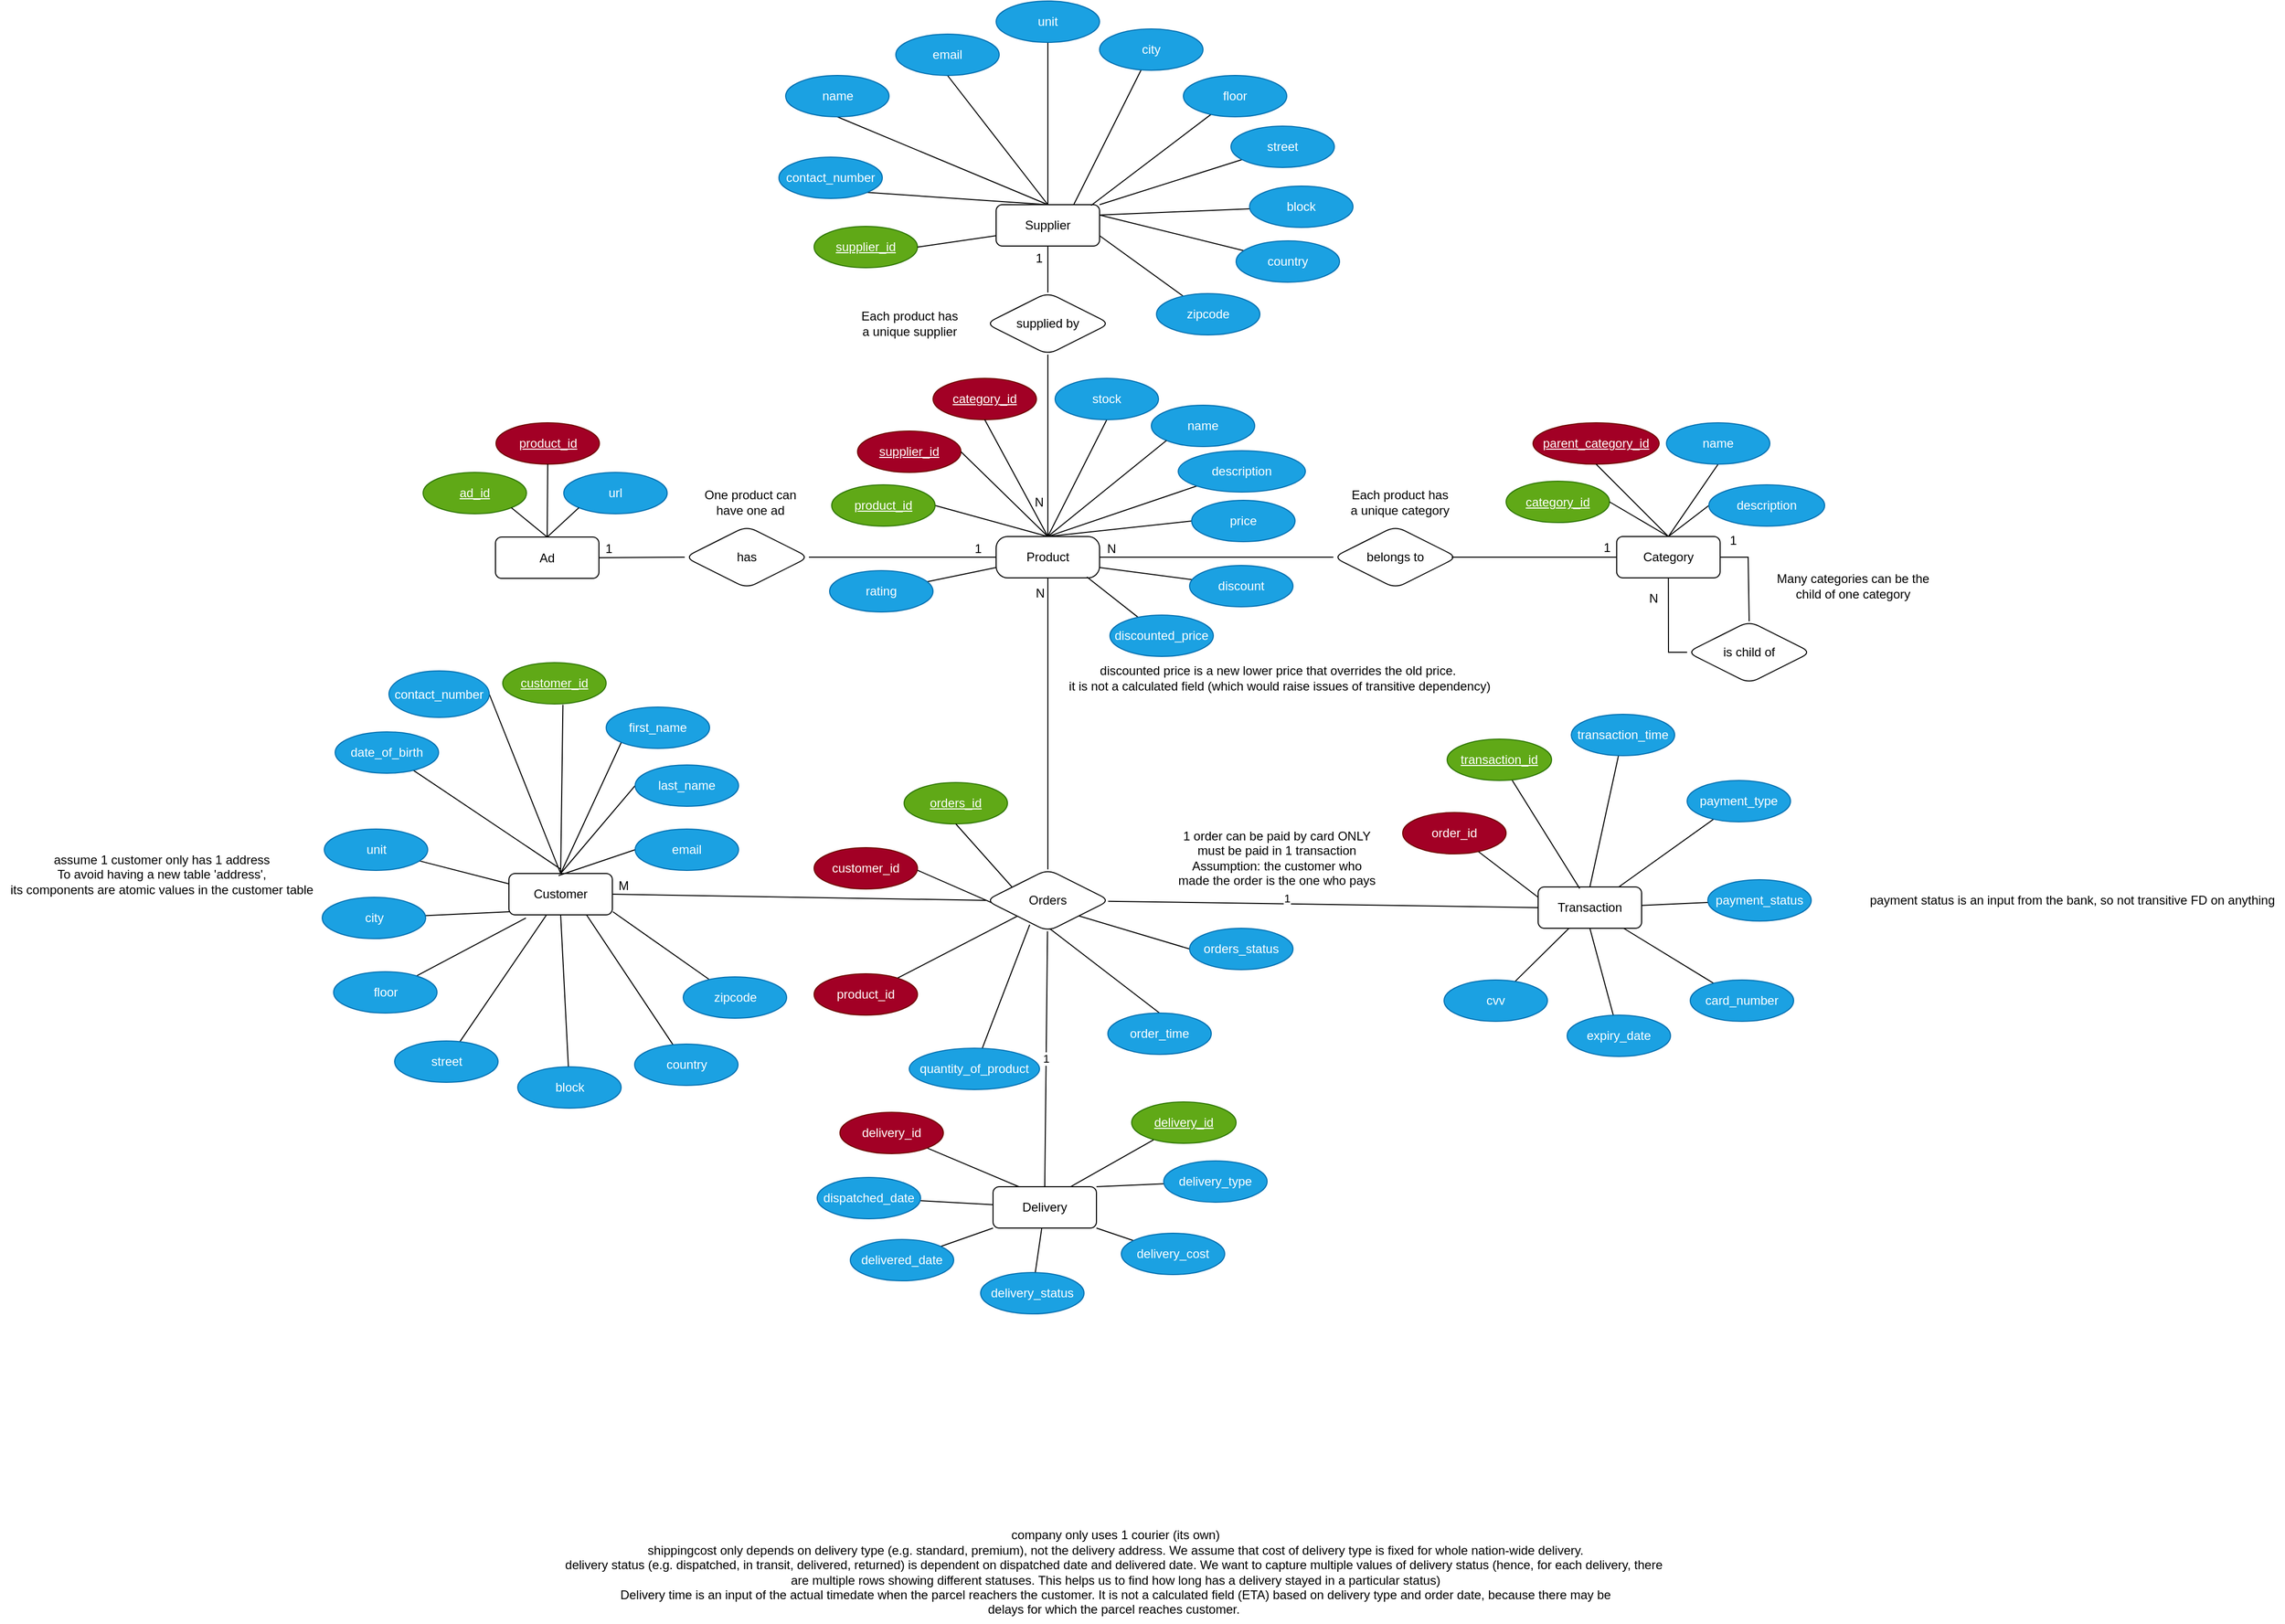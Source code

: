 <mxfile>
    <diagram id="CGE-V-YyImQBMw3J6Rf1" name="Page-1">
        <mxGraphModel dx="1823" dy="1045" grid="0" gridSize="13" guides="1" tooltips="1" connect="1" arrows="1" fold="1" page="0" pageScale="1" pageWidth="827" pageHeight="1169" math="0" shadow="0">
            <root>
                <mxCell id="0"/>
                <mxCell id="1" parent="0"/>
                <mxCell id="2" value="Customer" style="whiteSpace=wrap;html=1;align=center;rounded=1;" parent="1" vertex="1">
                    <mxGeometry x="-218" y="716" width="100" height="40" as="geometry"/>
                </mxCell>
                <mxCell id="238" style="edgeStyle=none;html=1;entryX=0.5;entryY=1;entryDx=0;entryDy=0;strokeColor=default;fontSize=10;endArrow=none;endFill=0;exitX=0.5;exitY=0;exitDx=0;exitDy=0;" parent="1" source="3" target="237" edge="1">
                    <mxGeometry relative="1" as="geometry">
                        <mxPoint x="312" y="360" as="sourcePoint"/>
                    </mxGeometry>
                </mxCell>
                <mxCell id="3" value="Product" style="whiteSpace=wrap;html=1;align=center;rounded=1;arcSize=28;" parent="1" vertex="1">
                    <mxGeometry x="253" y="390" width="100" height="40" as="geometry"/>
                </mxCell>
                <mxCell id="179" style="edgeStyle=none;html=1;exitX=0.5;exitY=1;exitDx=0;exitDy=0;entryX=0.5;entryY=0;entryDx=0;entryDy=0;strokeColor=default;endArrow=none;endFill=0;" parent="1" target="177" edge="1">
                    <mxGeometry relative="1" as="geometry">
                        <mxPoint x="303" y="768" as="sourcePoint"/>
                    </mxGeometry>
                </mxCell>
                <mxCell id="6" value="Transaction" style="whiteSpace=wrap;html=1;align=center;rounded=1;" parent="1" vertex="1">
                    <mxGeometry x="777" y="729" width="100" height="40" as="geometry"/>
                </mxCell>
                <mxCell id="214" style="edgeStyle=none;html=1;exitX=0.5;exitY=0;exitDx=0;exitDy=0;entryX=0.5;entryY=1;entryDx=0;entryDy=0;strokeColor=default;endArrow=none;endFill=0;" parent="1" source="7" target="211" edge="1">
                    <mxGeometry relative="1" as="geometry"/>
                </mxCell>
                <mxCell id="7" value="Supplier" style="whiteSpace=wrap;html=1;align=center;rounded=1;" parent="1" vertex="1">
                    <mxGeometry x="253" y="69" width="100" height="40" as="geometry"/>
                </mxCell>
                <mxCell id="8" value="Category" style="whiteSpace=wrap;html=1;align=center;rounded=1;" parent="1" vertex="1">
                    <mxGeometry x="852.9" y="390" width="100" height="40" as="geometry"/>
                </mxCell>
                <mxCell id="9" value="Ad" style="whiteSpace=wrap;html=1;align=center;rounded=1;" parent="1" vertex="1">
                    <mxGeometry x="-231" y="390.5" width="100" height="40" as="geometry"/>
                </mxCell>
                <mxCell id="10" value="belongs to" style="shape=rhombus;perimeter=rhombusPerimeter;whiteSpace=wrap;html=1;align=center;rounded=1;" parent="1" vertex="1">
                    <mxGeometry x="579" y="380" width="120" height="60" as="geometry"/>
                </mxCell>
                <mxCell id="21" value="" style="endArrow=none;html=1;rounded=1;entryX=0;entryY=0.5;entryDx=0;entryDy=0;exitX=0.953;exitY=0.499;exitDx=0;exitDy=0;exitPerimeter=0;" parent="1" source="10" target="8" edge="1">
                    <mxGeometry relative="1" as="geometry">
                        <mxPoint x="793" y="344" as="sourcePoint"/>
                        <mxPoint x="950" y="440" as="targetPoint"/>
                    </mxGeometry>
                </mxCell>
                <mxCell id="22" value="1" style="resizable=0;html=1;align=right;verticalAlign=bottom;rounded=1;" parent="21" connectable="0" vertex="1">
                    <mxGeometry x="1" relative="1" as="geometry">
                        <mxPoint x="-5" as="offset"/>
                    </mxGeometry>
                </mxCell>
                <mxCell id="23" value="" style="endArrow=none;html=1;rounded=1;exitX=0;exitY=0.5;exitDx=0;exitDy=0;entryX=1;entryY=0.5;entryDx=0;entryDy=0;" parent="1" source="10" target="3" edge="1">
                    <mxGeometry relative="1" as="geometry">
                        <mxPoint x="403" y="422" as="sourcePoint"/>
                        <mxPoint x="364" y="422" as="targetPoint"/>
                    </mxGeometry>
                </mxCell>
                <mxCell id="24" value="N" style="resizable=0;html=1;align=right;verticalAlign=bottom;rounded=1;" parent="23" connectable="0" vertex="1">
                    <mxGeometry x="1" relative="1" as="geometry">
                        <mxPoint x="16" as="offset"/>
                    </mxGeometry>
                </mxCell>
                <mxCell id="25" value="category_id" style="ellipse;whiteSpace=wrap;html=1;align=center;fontStyle=4;rounded=1;fillColor=#60a917;fontColor=#ffffff;strokeColor=#2D7600;" parent="1" vertex="1">
                    <mxGeometry x="746" y="336.5" width="100" height="40" as="geometry"/>
                </mxCell>
                <mxCell id="28" value="" style="endArrow=none;html=1;rounded=0;entryX=0.5;entryY=0;entryDx=0;entryDy=0;exitX=1;exitY=0.5;exitDx=0;exitDy=0;" parent="1" source="25" target="8" edge="1">
                    <mxGeometry relative="1" as="geometry">
                        <mxPoint x="590.9" y="474" as="sourcePoint"/>
                        <mxPoint x="750.9" y="474" as="targetPoint"/>
                    </mxGeometry>
                </mxCell>
                <mxCell id="32" value="&lt;u&gt;category_id&lt;/u&gt;" style="ellipse;whiteSpace=wrap;html=1;align=center;rounded=1;fillColor=#a20025;fontColor=#ffffff;strokeColor=#6F0000;" parent="1" vertex="1">
                    <mxGeometry x="192" y="237" width="100" height="40" as="geometry"/>
                </mxCell>
                <mxCell id="35" value="name" style="ellipse;whiteSpace=wrap;html=1;align=center;fontStyle=0;rounded=1;fillColor=#1ba1e2;fontColor=#ffffff;strokeColor=#006EAF;" parent="1" vertex="1">
                    <mxGeometry x="403" y="263" width="100" height="40" as="geometry"/>
                </mxCell>
                <mxCell id="36" value="" style="endArrow=none;html=1;rounded=0;exitX=0;exitY=1;exitDx=0;exitDy=0;entryX=0.5;entryY=0;entryDx=0;entryDy=0;" parent="1" source="35" target="3" edge="1">
                    <mxGeometry relative="1" as="geometry">
                        <mxPoint x="346" y="422" as="sourcePoint"/>
                        <mxPoint x="219" y="410" as="targetPoint"/>
                    </mxGeometry>
                </mxCell>
                <mxCell id="41" value="" style="endArrow=none;html=1;rounded=0;exitX=0.5;exitY=1;exitDx=0;exitDy=0;entryX=0.5;entryY=0;entryDx=0;entryDy=0;" parent="1" source="32" target="3" edge="1">
                    <mxGeometry relative="1" as="geometry">
                        <mxPoint x="327" y="422" as="sourcePoint"/>
                        <mxPoint x="219" y="410" as="targetPoint"/>
                    </mxGeometry>
                </mxCell>
                <mxCell id="393" style="edgeStyle=none;html=1;endArrow=none;endFill=0;" parent="1" source="52" target="317" edge="1">
                    <mxGeometry relative="1" as="geometry"/>
                </mxCell>
                <mxCell id="52" value="product_id" style="ellipse;whiteSpace=wrap;html=1;align=center;fontStyle=0;rounded=1;fillColor=#a20025;fontColor=#ffffff;strokeColor=#6F0000;" parent="1" vertex="1">
                    <mxGeometry x="77" y="813" width="100" height="40" as="geometry"/>
                </mxCell>
                <mxCell id="60" value="&lt;div&gt;orders_id&lt;/div&gt;" style="ellipse;whiteSpace=wrap;html=1;align=center;fontStyle=4;rounded=1;fillColor=#60a917;fontColor=#ffffff;strokeColor=#2D7600;" parent="1" vertex="1">
                    <mxGeometry x="164" y="628" width="100" height="40" as="geometry"/>
                </mxCell>
                <mxCell id="61" value="" style="endArrow=none;html=1;rounded=0;exitX=0.5;exitY=1;exitDx=0;exitDy=0;entryX=0.5;entryY=1;entryDx=0;entryDy=0;" parent="1" target="60" edge="1">
                    <mxGeometry relative="1" as="geometry">
                        <mxPoint x="303" y="768" as="sourcePoint"/>
                        <mxPoint x="459" y="850" as="targetPoint"/>
                    </mxGeometry>
                </mxCell>
                <mxCell id="62" value="" style="endArrow=none;html=1;rounded=0;entryX=0.5;entryY=0;entryDx=0;entryDy=0;exitX=0.5;exitY=1;exitDx=0;exitDy=0;" parent="1" target="64" edge="1">
                    <mxGeometry relative="1" as="geometry">
                        <mxPoint x="303" y="768" as="sourcePoint"/>
                        <mxPoint x="1168" y="798.67" as="targetPoint"/>
                    </mxGeometry>
                </mxCell>
                <mxCell id="64" value="&lt;div&gt;customer_id&lt;/div&gt;" style="ellipse;whiteSpace=wrap;html=1;align=center;fontStyle=0;rounded=1;fillColor=#a20025;fontColor=#ffffff;strokeColor=#6F0000;" parent="1" vertex="1">
                    <mxGeometry x="77" y="691" width="100" height="40" as="geometry"/>
                </mxCell>
                <mxCell id="66" value="supplied by" style="shape=rhombus;perimeter=rhombusPerimeter;whiteSpace=wrap;html=1;align=center;rounded=1;" parent="1" vertex="1">
                    <mxGeometry x="243" y="154" width="120" height="60" as="geometry"/>
                </mxCell>
                <mxCell id="67" value="" style="endArrow=none;html=1;rounded=1;entryX=0.5;entryY=1;entryDx=0;entryDy=0;exitX=0.5;exitY=0;exitDx=0;exitDy=0;" parent="1" source="66" target="7" edge="1">
                    <mxGeometry relative="1" as="geometry">
                        <mxPoint x="515" y="164" as="sourcePoint"/>
                        <mxPoint x="564.64" y="230" as="targetPoint"/>
                    </mxGeometry>
                </mxCell>
                <mxCell id="68" value="1" style="resizable=0;html=1;align=right;verticalAlign=bottom;rounded=1;" parent="67" connectable="0" vertex="1">
                    <mxGeometry x="1" relative="1" as="geometry">
                        <mxPoint x="-5" y="20" as="offset"/>
                    </mxGeometry>
                </mxCell>
                <mxCell id="69" value="" style="endArrow=none;html=1;rounded=1;exitX=0.5;exitY=1;exitDx=0;exitDy=0;entryX=0.5;entryY=0;entryDx=0;entryDy=0;" parent="1" source="66" target="3" edge="1">
                    <mxGeometry relative="1" as="geometry">
                        <mxPoint x="385" y="313" as="sourcePoint"/>
                        <mxPoint x="335" y="301" as="targetPoint"/>
                    </mxGeometry>
                </mxCell>
                <mxCell id="70" value="N" style="resizable=0;html=1;align=right;verticalAlign=bottom;rounded=1;" parent="69" connectable="0" vertex="1">
                    <mxGeometry x="1" relative="1" as="geometry">
                        <mxPoint x="-4" y="-25" as="offset"/>
                    </mxGeometry>
                </mxCell>
                <mxCell id="71" value="supplier_id" style="ellipse;whiteSpace=wrap;html=1;align=center;fontStyle=4;rounded=1;fillColor=#60a917;fontColor=#ffffff;strokeColor=#2D7600;" parent="1" vertex="1">
                    <mxGeometry x="77" y="90" width="100" height="40" as="geometry"/>
                </mxCell>
                <mxCell id="72" value="" style="endArrow=none;html=1;rounded=0;entryX=1;entryY=0.5;entryDx=0;entryDy=0;exitX=0;exitY=0.75;exitDx=0;exitDy=0;" parent="1" source="7" target="71" edge="1">
                    <mxGeometry relative="1" as="geometry">
                        <mxPoint x="373" y="88" as="sourcePoint"/>
                        <mxPoint x="331" y="98" as="targetPoint"/>
                    </mxGeometry>
                </mxCell>
                <mxCell id="73" value="Each product has&lt;br&gt; a unique supplier" style="text;html=1;align=center;verticalAlign=middle;resizable=0;points=[];autosize=1;strokeColor=none;fillColor=none;" parent="1" vertex="1">
                    <mxGeometry x="112" y="163.5" width="114" height="41" as="geometry"/>
                </mxCell>
                <mxCell id="75" value="" style="endArrow=none;html=1;rounded=0;exitX=0.5;exitY=0;exitDx=0;exitDy=0;entryX=0.582;entryY=1.02;entryDx=0;entryDy=0;entryPerimeter=0;" parent="1" source="2" target="76" edge="1">
                    <mxGeometry relative="1" as="geometry">
                        <mxPoint x="-297" y="782.67" as="sourcePoint"/>
                        <mxPoint x="-297" y="820.34" as="targetPoint"/>
                    </mxGeometry>
                </mxCell>
                <mxCell id="76" value="&lt;div&gt;customer_id&lt;/div&gt;" style="ellipse;whiteSpace=wrap;html=1;align=center;fontStyle=4;rounded=1;fillColor=#60a917;fontColor=#ffffff;strokeColor=#2D7600;" parent="1" vertex="1">
                    <mxGeometry x="-224" y="512" width="100" height="40" as="geometry"/>
                </mxCell>
                <mxCell id="77" value="Each product has&lt;br&gt; a unique category" style="text;html=1;align=center;verticalAlign=middle;resizable=0;points=[];autosize=1;strokeColor=none;fillColor=none;" parent="1" vertex="1">
                    <mxGeometry x="585" y="336" width="115" height="41" as="geometry"/>
                </mxCell>
                <mxCell id="78" value="" style="endArrow=none;html=1;rounded=0;entryX=1;entryY=0.5;entryDx=0;entryDy=0;exitX=0;exitY=0.5;exitDx=0;exitDy=0;" parent="1" source="317" target="2" edge="1">
                    <mxGeometry relative="1" as="geometry">
                        <mxPoint x="30" y="748" as="sourcePoint"/>
                        <mxPoint x="155" y="548.67" as="targetPoint"/>
                    </mxGeometry>
                </mxCell>
                <mxCell id="79" value="M" style="resizable=0;html=1;align=right;verticalAlign=bottom;" parent="78" connectable="0" vertex="1">
                    <mxGeometry x="1" relative="1" as="geometry">
                        <mxPoint x="16" as="offset"/>
                    </mxGeometry>
                </mxCell>
                <mxCell id="82" value="" style="endArrow=none;html=1;rounded=0;entryX=0.5;entryY=1;entryDx=0;entryDy=0;exitX=0.5;exitY=0;exitDx=0;exitDy=0;" parent="1" source="317" target="3" edge="1">
                    <mxGeometry relative="1" as="geometry">
                        <mxPoint x="303" y="510" as="sourcePoint"/>
                        <mxPoint x="340" y="582" as="targetPoint"/>
                    </mxGeometry>
                </mxCell>
                <mxCell id="83" value="N" style="resizable=0;html=1;align=right;verticalAlign=bottom;" parent="82" connectable="0" vertex="1">
                    <mxGeometry x="1" relative="1" as="geometry">
                        <mxPoint x="-3" y="23" as="offset"/>
                    </mxGeometry>
                </mxCell>
                <mxCell id="87" value="supplier_id" style="ellipse;whiteSpace=wrap;html=1;align=center;fontStyle=4;rounded=1;fillColor=#a20025;fontColor=#ffffff;strokeColor=#6F0000;" parent="1" vertex="1">
                    <mxGeometry x="119" y="288" width="100" height="40" as="geometry"/>
                </mxCell>
                <mxCell id="88" value="" style="endArrow=none;html=1;rounded=0;exitX=1;exitY=0.5;exitDx=0;exitDy=0;entryX=0.5;entryY=0;entryDx=0;entryDy=0;" parent="1" source="87" target="3" edge="1">
                    <mxGeometry relative="1" as="geometry">
                        <mxPoint x="346" y="546" as="sourcePoint"/>
                        <mxPoint x="253" y="534" as="targetPoint"/>
                    </mxGeometry>
                </mxCell>
                <mxCell id="402" style="edgeStyle=none;html=1;entryX=0.401;entryY=0.037;entryDx=0;entryDy=0;entryPerimeter=0;endArrow=none;endFill=0;" parent="1" source="94" target="6" edge="1">
                    <mxGeometry relative="1" as="geometry"/>
                </mxCell>
                <mxCell id="94" value="transaction_id" style="ellipse;whiteSpace=wrap;html=1;align=center;fontStyle=4;rounded=1;fillColor=#60a917;fontColor=#ffffff;strokeColor=#2D7600;" parent="1" vertex="1">
                    <mxGeometry x="689" y="586" width="101" height="40" as="geometry"/>
                </mxCell>
                <mxCell id="108" value="&lt;u&gt;ad_id&lt;/u&gt;" style="ellipse;whiteSpace=wrap;html=1;align=center;rounded=1;fillColor=#60a917;fontColor=#ffffff;strokeColor=#2D7600;" parent="1" vertex="1">
                    <mxGeometry x="-301" y="328" width="100" height="40" as="geometry"/>
                </mxCell>
                <mxCell id="111" value="" style="endArrow=none;html=1;rounded=0;exitX=1;exitY=1;exitDx=0;exitDy=0;entryX=0.5;entryY=0;entryDx=0;entryDy=0;" parent="1" source="108" target="9" edge="1">
                    <mxGeometry relative="1" as="geometry">
                        <mxPoint x="-99" y="362" as="sourcePoint"/>
                        <mxPoint x="-173" y="350.0" as="targetPoint"/>
                    </mxGeometry>
                </mxCell>
                <mxCell id="114" value="has" style="shape=rhombus;perimeter=rhombusPerimeter;whiteSpace=wrap;html=1;align=center;rounded=1;" parent="1" vertex="1">
                    <mxGeometry x="-48" y="380" width="120" height="60" as="geometry"/>
                </mxCell>
                <mxCell id="119" value="" style="endArrow=none;html=1;rounded=0;entryX=0;entryY=0.5;entryDx=0;entryDy=0;exitX=1;exitY=0.5;exitDx=0;exitDy=0;" parent="1" source="114" target="3" edge="1">
                    <mxGeometry relative="1" as="geometry">
                        <mxPoint x="102" y="378" as="sourcePoint"/>
                        <mxPoint x="262" y="378" as="targetPoint"/>
                    </mxGeometry>
                </mxCell>
                <mxCell id="120" value="1" style="resizable=0;html=1;align=right;verticalAlign=bottom;" parent="119" connectable="0" vertex="1">
                    <mxGeometry x="1" relative="1" as="geometry">
                        <mxPoint x="-14" as="offset"/>
                    </mxGeometry>
                </mxCell>
                <mxCell id="121" value="" style="endArrow=none;html=1;rounded=0;entryX=1;entryY=0.5;entryDx=0;entryDy=0;exitX=0;exitY=0.5;exitDx=0;exitDy=0;" parent="1" source="114" target="9" edge="1">
                    <mxGeometry relative="1" as="geometry">
                        <mxPoint x="-57" y="410.0" as="sourcePoint"/>
                        <mxPoint x="156" y="423.0" as="targetPoint"/>
                    </mxGeometry>
                </mxCell>
                <mxCell id="122" value="1" style="resizable=0;html=1;align=right;verticalAlign=bottom;" parent="121" connectable="0" vertex="1">
                    <mxGeometry x="1" relative="1" as="geometry">
                        <mxPoint x="13" as="offset"/>
                    </mxGeometry>
                </mxCell>
                <mxCell id="123" value="One product can &lt;br&gt;have one ad" style="text;html=1;align=center;verticalAlign=middle;resizable=0;points=[];autosize=1;strokeColor=none;fillColor=none;" parent="1" vertex="1">
                    <mxGeometry x="-39" y="336.5" width="108" height="41" as="geometry"/>
                </mxCell>
                <mxCell id="141" value="product_id" style="ellipse;whiteSpace=wrap;html=1;align=center;fontStyle=4;rounded=1;fillColor=#a20025;fontColor=#ffffff;strokeColor=#6F0000;" parent="1" vertex="1">
                    <mxGeometry x="-230.5" y="280" width="100" height="40" as="geometry"/>
                </mxCell>
                <mxCell id="142" value="" style="endArrow=none;html=1;rounded=0;entryX=0.5;entryY=1;entryDx=0;entryDy=0;exitX=0.5;exitY=0;exitDx=0;exitDy=0;" parent="1" source="9" target="141" edge="1">
                    <mxGeometry relative="1" as="geometry">
                        <mxPoint x="143" y="511" as="sourcePoint"/>
                        <mxPoint x="303" y="511" as="targetPoint"/>
                    </mxGeometry>
                </mxCell>
                <mxCell id="403" style="edgeStyle=none;html=1;entryX=0;entryY=0.25;entryDx=0;entryDy=0;endArrow=none;endFill=0;" parent="1" source="148" target="6" edge="1">
                    <mxGeometry relative="1" as="geometry"/>
                </mxCell>
                <mxCell id="148" value="order_id" style="ellipse;whiteSpace=wrap;html=1;align=center;fontStyle=0;rounded=1;fillColor=#a20025;fontColor=#ffffff;strokeColor=#6F0000;" parent="1" vertex="1">
                    <mxGeometry x="646" y="657" width="100" height="40" as="geometry"/>
                </mxCell>
                <mxCell id="151" value="is child of" style="shape=rhombus;perimeter=rhombusPerimeter;whiteSpace=wrap;html=1;align=center;rounded=1;shadow=0;" parent="1" vertex="1">
                    <mxGeometry x="921" y="472" width="120" height="60" as="geometry"/>
                </mxCell>
                <mxCell id="156" value="parent_category_id" style="ellipse;whiteSpace=wrap;html=1;align=center;fontStyle=4;rounded=1;fillColor=#a20025;fontColor=#ffffff;strokeColor=#6F0000;" parent="1" vertex="1">
                    <mxGeometry x="772" y="280" width="122" height="40" as="geometry"/>
                </mxCell>
                <mxCell id="157" value="" style="endArrow=none;html=1;rounded=0;entryX=0.5;entryY=0;entryDx=0;entryDy=0;exitX=0.5;exitY=1;exitDx=0;exitDy=0;" parent="1" source="156" target="8" edge="1">
                    <mxGeometry relative="1" as="geometry">
                        <mxPoint x="719" y="469" as="sourcePoint"/>
                        <mxPoint x="1031" y="385" as="targetPoint"/>
                    </mxGeometry>
                </mxCell>
                <mxCell id="158" value="&lt;div&gt;Many categories can be the&lt;/div&gt;&lt;div&gt;child of one category&lt;br&gt;&lt;/div&gt;" style="text;html=1;align=center;verticalAlign=middle;resizable=0;points=[];autosize=1;strokeColor=none;fillColor=none;" parent="1" vertex="1">
                    <mxGeometry x="1001.0" y="417" width="160" height="41" as="geometry"/>
                </mxCell>
                <mxCell id="159" value="" style="endArrow=none;html=1;rounded=0;exitX=0;exitY=0.5;exitDx=0;exitDy=0;entryX=0.5;entryY=1;entryDx=0;entryDy=0;" parent="1" source="151" target="8" edge="1">
                    <mxGeometry relative="1" as="geometry">
                        <mxPoint x="446" y="761" as="sourcePoint"/>
                        <mxPoint x="519" y="761" as="targetPoint"/>
                        <Array as="points">
                            <mxPoint x="903" y="502"/>
                        </Array>
                    </mxGeometry>
                </mxCell>
                <mxCell id="160" value="N" style="resizable=0;html=1;align=right;verticalAlign=bottom;" parent="159" connectable="0" vertex="1">
                    <mxGeometry x="1" relative="1" as="geometry">
                        <mxPoint x="-9" y="28" as="offset"/>
                    </mxGeometry>
                </mxCell>
                <mxCell id="161" value="" style="endArrow=none;html=1;rounded=0;entryX=0.5;entryY=0;entryDx=0;entryDy=0;exitX=1;exitY=0.5;exitDx=0;exitDy=0;" parent="1" source="8" target="151" edge="1">
                    <mxGeometry relative="1" as="geometry">
                        <mxPoint x="1022" y="413" as="sourcePoint"/>
                        <mxPoint x="870" y="762" as="targetPoint"/>
                        <Array as="points">
                            <mxPoint x="980" y="410"/>
                        </Array>
                    </mxGeometry>
                </mxCell>
                <mxCell id="162" value="1" style="resizable=0;html=1;align=right;verticalAlign=bottom;" parent="161" connectable="0" vertex="1">
                    <mxGeometry x="1" relative="1" as="geometry">
                        <mxPoint x="-11" y="-69" as="offset"/>
                    </mxGeometry>
                </mxCell>
                <mxCell id="166" style="edgeStyle=none;html=1;exitX=1;exitY=0.5;exitDx=0;exitDy=0;entryX=0.5;entryY=0;entryDx=0;entryDy=0;strokeColor=default;endArrow=none;endFill=0;" parent="1" source="163" target="3" edge="1">
                    <mxGeometry relative="1" as="geometry"/>
                </mxCell>
                <mxCell id="163" value="product_id" style="ellipse;whiteSpace=wrap;html=1;align=center;fontStyle=4;rounded=1;fillColor=#60a917;fontColor=#ffffff;strokeColor=#2D7600;" parent="1" vertex="1">
                    <mxGeometry x="94" y="340" width="100" height="40" as="geometry"/>
                </mxCell>
                <mxCell id="165" style="edgeStyle=none;html=1;exitX=0;exitY=1;exitDx=0;exitDy=0;entryX=0.5;entryY=0;entryDx=0;entryDy=0;strokeColor=default;endArrow=none;endFill=0;" parent="1" source="164" target="3" edge="1">
                    <mxGeometry relative="1" as="geometry"/>
                </mxCell>
                <mxCell id="164" value="description" style="ellipse;whiteSpace=wrap;html=1;align=center;fontStyle=0;rounded=1;fillColor=#1ba1e2;fontColor=#ffffff;strokeColor=#006EAF;" parent="1" vertex="1">
                    <mxGeometry x="429" y="307" width="123" height="40" as="geometry"/>
                </mxCell>
                <mxCell id="168" style="edgeStyle=none;html=1;exitX=0;exitY=0.5;exitDx=0;exitDy=0;entryX=0.5;entryY=0;entryDx=0;entryDy=0;strokeColor=default;endArrow=none;endFill=0;" parent="1" source="167" target="3" edge="1">
                    <mxGeometry relative="1" as="geometry"/>
                </mxCell>
                <mxCell id="167" value="price" style="ellipse;whiteSpace=wrap;html=1;align=center;fontStyle=0;rounded=1;fillColor=#1ba1e2;fontColor=#ffffff;strokeColor=#006EAF;" parent="1" vertex="1">
                    <mxGeometry x="442" y="355" width="100" height="40" as="geometry"/>
                </mxCell>
                <mxCell id="172" style="edgeStyle=none;html=1;exitX=0.5;exitY=1;exitDx=0;exitDy=0;entryX=0.5;entryY=0;entryDx=0;entryDy=0;strokeColor=default;endArrow=none;endFill=0;" parent="1" source="170" target="8" edge="1">
                    <mxGeometry relative="1" as="geometry"/>
                </mxCell>
                <mxCell id="170" value="name" style="ellipse;whiteSpace=wrap;html=1;align=center;fontStyle=0;rounded=1;fillColor=#1ba1e2;fontColor=#ffffff;strokeColor=#006EAF;" parent="1" vertex="1">
                    <mxGeometry x="901" y="280" width="100" height="40" as="geometry"/>
                </mxCell>
                <mxCell id="173" style="edgeStyle=none;html=1;exitX=0;exitY=0.5;exitDx=0;exitDy=0;entryX=0.5;entryY=0;entryDx=0;entryDy=0;strokeColor=default;endArrow=none;endFill=0;" parent="1" source="171" target="8" edge="1">
                    <mxGeometry relative="1" as="geometry"/>
                </mxCell>
                <mxCell id="171" value="description" style="ellipse;whiteSpace=wrap;html=1;align=center;fontStyle=0;rounded=1;fillColor=#1ba1e2;fontColor=#ffffff;strokeColor=#006EAF;" parent="1" vertex="1">
                    <mxGeometry x="942" y="340" width="112" height="40" as="geometry"/>
                </mxCell>
                <mxCell id="184" style="edgeStyle=none;html=1;exitX=0;exitY=0.5;exitDx=0;exitDy=0;entryX=1;entryY=1;entryDx=0;entryDy=0;strokeColor=default;endArrow=none;endFill=0;" parent="1" source="175" target="317" edge="1">
                    <mxGeometry relative="1" as="geometry">
                        <mxPoint x="303" y="768" as="targetPoint"/>
                    </mxGeometry>
                </mxCell>
                <mxCell id="175" value="&lt;div&gt;orders_status&lt;/div&gt;" style="ellipse;whiteSpace=wrap;html=1;align=center;fontStyle=0;rounded=1;fillColor=#1ba1e2;fontColor=#ffffff;strokeColor=#006EAF;" parent="1" vertex="1">
                    <mxGeometry x="440" y="769" width="100" height="40" as="geometry"/>
                </mxCell>
                <mxCell id="177" value="&lt;div&gt;order_time&lt;/div&gt;" style="ellipse;whiteSpace=wrap;html=1;align=center;fontStyle=0;rounded=1;fillColor=#1ba1e2;fontColor=#ffffff;strokeColor=#006EAF;" parent="1" vertex="1">
                    <mxGeometry x="361" y="851" width="100" height="40" as="geometry"/>
                </mxCell>
                <mxCell id="392" style="edgeStyle=none;html=1;entryX=0.354;entryY=0.892;entryDx=0;entryDy=0;endArrow=none;endFill=0;entryPerimeter=0;" parent="1" source="205" target="317" edge="1">
                    <mxGeometry relative="1" as="geometry"/>
                </mxCell>
                <mxCell id="205" value="quantity_of_product" style="ellipse;whiteSpace=wrap;html=1;align=center;fontStyle=0;rounded=1;fillColor=#1ba1e2;fontColor=#ffffff;strokeColor=#006EAF;" parent="1" vertex="1">
                    <mxGeometry x="169" y="885" width="126" height="40" as="geometry"/>
                </mxCell>
                <mxCell id="344" style="edgeStyle=none;html=1;entryX=1;entryY=0.75;entryDx=0;entryDy=0;endArrow=none;endFill=0;" parent="1" source="206" target="3" edge="1">
                    <mxGeometry relative="1" as="geometry"/>
                </mxCell>
                <mxCell id="206" value="&lt;div&gt;discount&lt;/div&gt;" style="ellipse;whiteSpace=wrap;html=1;align=center;fontStyle=0;rounded=1;fillColor=#1ba1e2;fontColor=#ffffff;strokeColor=#006EAF;" parent="1" vertex="1">
                    <mxGeometry x="440" y="418" width="100" height="40" as="geometry"/>
                </mxCell>
                <mxCell id="213" style="edgeStyle=none;html=1;entryX=0.5;entryY=0;entryDx=0;entryDy=0;strokeColor=default;endArrow=none;endFill=0;exitX=0.5;exitY=1;exitDx=0;exitDy=0;" parent="1" source="209" target="7" edge="1">
                    <mxGeometry relative="1" as="geometry">
                        <mxPoint x="250" y="-3" as="sourcePoint"/>
                    </mxGeometry>
                </mxCell>
                <mxCell id="209" value="name" style="ellipse;whiteSpace=wrap;html=1;align=center;fontStyle=0;rounded=1;fillColor=#1ba1e2;fontColor=#ffffff;strokeColor=#006EAF;" parent="1" vertex="1">
                    <mxGeometry x="49.5" y="-56" width="100" height="40" as="geometry"/>
                </mxCell>
                <mxCell id="212" style="edgeStyle=none;html=1;exitX=1;exitY=1;exitDx=0;exitDy=0;entryX=0.5;entryY=0;entryDx=0;entryDy=0;strokeColor=default;endArrow=none;endFill=0;" parent="1" source="210" target="7" edge="1">
                    <mxGeometry relative="1" as="geometry"/>
                </mxCell>
                <mxCell id="210" value="contact_number" style="ellipse;whiteSpace=wrap;html=1;align=center;fontStyle=0;rounded=1;fillColor=#1ba1e2;fontColor=#ffffff;strokeColor=#006EAF;" parent="1" vertex="1">
                    <mxGeometry x="43" y="23" width="100" height="40" as="geometry"/>
                </mxCell>
                <mxCell id="211" value="email" style="ellipse;whiteSpace=wrap;html=1;align=center;fontStyle=0;rounded=1;fillColor=#1ba1e2;fontColor=#ffffff;strokeColor=#006EAF;" parent="1" vertex="1">
                    <mxGeometry x="156" y="-96" width="100" height="40" as="geometry"/>
                </mxCell>
                <mxCell id="217" value="url" style="ellipse;whiteSpace=wrap;html=1;align=center;fontStyle=0;rounded=1;fillColor=#1ba1e2;fontColor=#ffffff;strokeColor=#006EAF;" parent="1" vertex="1">
                    <mxGeometry x="-165" y="328" width="100" height="40" as="geometry"/>
                </mxCell>
                <mxCell id="218" value="" style="endArrow=none;html=1;rounded=0;exitX=0;exitY=1;exitDx=0;exitDy=0;entryX=0.5;entryY=0;entryDx=0;entryDy=0;" parent="1" source="217" target="9" edge="1">
                    <mxGeometry relative="1" as="geometry">
                        <mxPoint x="-20" y="389.5" as="sourcePoint"/>
                        <mxPoint x="-63" y="357.5" as="targetPoint"/>
                    </mxGeometry>
                </mxCell>
                <mxCell id="226" style="edgeStyle=none;html=1;exitX=0;exitY=1;exitDx=0;exitDy=0;entryX=0.5;entryY=0;entryDx=0;entryDy=0;strokeColor=default;fontSize=10;endArrow=none;endFill=0;" parent="1" source="220" target="2" edge="1">
                    <mxGeometry relative="1" as="geometry"/>
                </mxCell>
                <mxCell id="220" value="first_name" style="ellipse;whiteSpace=wrap;html=1;align=center;fontStyle=0;rounded=1;fillColor=#1ba1e2;fontColor=#ffffff;strokeColor=#006EAF;" parent="1" vertex="1">
                    <mxGeometry x="-124" y="555" width="100" height="40" as="geometry"/>
                </mxCell>
                <mxCell id="230" style="edgeStyle=none;html=1;exitX=0;exitY=0.5;exitDx=0;exitDy=0;strokeColor=default;fontSize=10;endArrow=none;endFill=0;" parent="1" source="222" edge="1">
                    <mxGeometry relative="1" as="geometry">
                        <mxPoint x="-170" y="718" as="targetPoint"/>
                    </mxGeometry>
                </mxCell>
                <mxCell id="222" value="email" style="ellipse;whiteSpace=wrap;html=1;align=center;fontStyle=0;rounded=1;fillColor=#1ba1e2;fontColor=#ffffff;strokeColor=#006EAF;" parent="1" vertex="1">
                    <mxGeometry x="-96" y="673" width="100" height="40" as="geometry"/>
                </mxCell>
                <mxCell id="228" style="edgeStyle=none;html=1;exitX=1;exitY=0.5;exitDx=0;exitDy=0;entryX=0.5;entryY=0;entryDx=0;entryDy=0;strokeColor=default;fontSize=10;endArrow=none;endFill=0;" parent="1" source="223" target="2" edge="1">
                    <mxGeometry relative="1" as="geometry"/>
                </mxCell>
                <mxCell id="223" value="contact_number" style="ellipse;whiteSpace=wrap;html=1;align=center;fontStyle=0;rounded=1;fillColor=#1ba1e2;fontColor=#ffffff;strokeColor=#006EAF;" parent="1" vertex="1">
                    <mxGeometry x="-334" y="520" width="97" height="45" as="geometry"/>
                </mxCell>
                <mxCell id="229" style="edgeStyle=none;html=1;exitX=0;exitY=0.5;exitDx=0;exitDy=0;entryX=0.5;entryY=0;entryDx=0;entryDy=0;strokeColor=default;fontSize=10;endArrow=none;endFill=0;" parent="1" source="224" target="2" edge="1">
                    <mxGeometry relative="1" as="geometry"/>
                </mxCell>
                <mxCell id="224" value="last_name" style="ellipse;whiteSpace=wrap;html=1;align=center;fontStyle=0;rounded=1;fillColor=#1ba1e2;fontColor=#ffffff;strokeColor=#006EAF;" parent="1" vertex="1">
                    <mxGeometry x="-96" y="611" width="100" height="40" as="geometry"/>
                </mxCell>
                <mxCell id="401" style="edgeStyle=none;html=1;entryX=0.5;entryY=0;entryDx=0;entryDy=0;endArrow=none;endFill=0;" parent="1" source="231" target="6" edge="1">
                    <mxGeometry relative="1" as="geometry"/>
                </mxCell>
                <mxCell id="231" value="transaction_time" style="ellipse;whiteSpace=wrap;html=1;align=center;fontStyle=0;rounded=1;fillColor=#1ba1e2;fontColor=#ffffff;strokeColor=#006EAF;" parent="1" vertex="1">
                    <mxGeometry x="809" y="562" width="100" height="40" as="geometry"/>
                </mxCell>
                <mxCell id="400" style="edgeStyle=none;html=1;endArrow=none;endFill=0;" parent="1" source="232" target="6" edge="1">
                    <mxGeometry relative="1" as="geometry"/>
                </mxCell>
                <mxCell id="232" value="payment_type" style="ellipse;whiteSpace=wrap;html=1;align=center;fontStyle=0;rounded=1;fillColor=#1ba1e2;fontColor=#ffffff;strokeColor=#006EAF;" parent="1" vertex="1">
                    <mxGeometry x="921" y="626" width="100" height="40" as="geometry"/>
                </mxCell>
                <mxCell id="237" value="stock" style="ellipse;whiteSpace=wrap;html=1;align=center;fontStyle=0;rounded=1;fillColor=#1ba1e2;fontColor=#ffffff;strokeColor=#006EAF;" parent="1" vertex="1">
                    <mxGeometry x="310" y="237" width="100" height="40" as="geometry"/>
                </mxCell>
                <mxCell id="642" style="edgeStyle=none;html=1;entryX=1;entryY=1;entryDx=0;entryDy=0;endArrow=none;endFill=0;" parent="1" source="256" target="637" edge="1">
                    <mxGeometry relative="1" as="geometry"/>
                </mxCell>
                <mxCell id="256" value="delivery_cost" style="ellipse;whiteSpace=wrap;html=1;align=center;fontStyle=0;rounded=1;fillColor=#1ba1e2;fontColor=#ffffff;strokeColor=#006EAF;" parent="1" vertex="1">
                    <mxGeometry x="374" y="1064" width="100" height="40" as="geometry"/>
                </mxCell>
                <mxCell id="398" style="edgeStyle=none;html=1;endArrow=none;endFill=0;" parent="1" source="269" target="6" edge="1">
                    <mxGeometry relative="1" as="geometry"/>
                </mxCell>
                <mxCell id="269" value="payment_status" style="ellipse;whiteSpace=wrap;html=1;align=center;fontStyle=0;rounded=1;fillColor=#1ba1e2;fontColor=#ffffff;strokeColor=#006EAF;" parent="1" vertex="1">
                    <mxGeometry x="941" y="722" width="100" height="40" as="geometry"/>
                </mxCell>
                <mxCell id="614" style="edgeStyle=none;html=1;endArrow=none;endFill=0;entryX=0.75;entryY=1;entryDx=0;entryDy=0;" parent="1" source="283" target="2" edge="1">
                    <mxGeometry relative="1" as="geometry">
                        <mxPoint x="-152.027" y="772.018" as="targetPoint"/>
                    </mxGeometry>
                </mxCell>
                <mxCell id="283" value="&lt;div&gt;country&lt;/div&gt;" style="ellipse;whiteSpace=wrap;html=1;align=center;fontStyle=0;rounded=1;fillColor=#1ba1e2;fontColor=#ffffff;strokeColor=#006EAF;" parent="1" vertex="1">
                    <mxGeometry x="-96.5" y="881" width="100" height="40" as="geometry"/>
                </mxCell>
                <mxCell id="609" style="edgeStyle=none;html=1;endArrow=none;endFill=0;entryX=0;entryY=0.25;entryDx=0;entryDy=0;" parent="1" source="284" target="2" edge="1">
                    <mxGeometry relative="1" as="geometry">
                        <mxPoint x="-228.5" y="693" as="targetPoint"/>
                    </mxGeometry>
                </mxCell>
                <mxCell id="284" value="&lt;div&gt;unit&lt;/div&gt;" style="ellipse;whiteSpace=wrap;html=1;align=center;fontStyle=0;rounded=1;fillColor=#1ba1e2;fontColor=#ffffff;strokeColor=#006EAF;" parent="1" vertex="1">
                    <mxGeometry x="-396.5" y="673" width="100" height="40" as="geometry"/>
                </mxCell>
                <mxCell id="610" style="edgeStyle=none;html=1;entryX=0;entryY=0.5;entryDx=0;entryDy=0;endArrow=none;endFill=0;" parent="1" source="285" edge="1">
                    <mxGeometry relative="1" as="geometry">
                        <mxPoint x="-217.5" y="753" as="targetPoint"/>
                    </mxGeometry>
                </mxCell>
                <mxCell id="285" value="&lt;div&gt;city&lt;/div&gt;" style="ellipse;whiteSpace=wrap;html=1;align=center;fontStyle=0;rounded=1;fillColor=#1ba1e2;fontColor=#ffffff;strokeColor=#006EAF;" parent="1" vertex="1">
                    <mxGeometry x="-398.5" y="739" width="100" height="40" as="geometry"/>
                </mxCell>
                <mxCell id="612" style="edgeStyle=none;html=1;endArrow=none;endFill=0;" parent="1" source="286" target="2" edge="1">
                    <mxGeometry relative="1" as="geometry">
                        <mxPoint x="-182.019" y="772.138" as="targetPoint"/>
                    </mxGeometry>
                </mxCell>
                <mxCell id="286" value="&lt;div&gt;street&lt;/div&gt;" style="ellipse;whiteSpace=wrap;html=1;align=center;fontStyle=0;rounded=1;fillColor=#1ba1e2;fontColor=#ffffff;strokeColor=#006EAF;" parent="1" vertex="1">
                    <mxGeometry x="-328.5" y="878" width="100" height="40" as="geometry"/>
                </mxCell>
                <mxCell id="613" style="edgeStyle=none;html=1;endArrow=none;endFill=0;entryX=0.5;entryY=1;entryDx=0;entryDy=0;" parent="1" source="287" target="2" edge="1">
                    <mxGeometry relative="1" as="geometry">
                        <mxPoint x="-166.618" y="772.997" as="targetPoint"/>
                    </mxGeometry>
                </mxCell>
                <mxCell id="287" value="&lt;div&gt;block&lt;/div&gt;" style="ellipse;whiteSpace=wrap;html=1;align=center;fontStyle=0;rounded=1;fillColor=#1ba1e2;fontColor=#ffffff;strokeColor=#006EAF;" parent="1" vertex="1">
                    <mxGeometry x="-209.5" y="903" width="100" height="40" as="geometry"/>
                </mxCell>
                <mxCell id="310" value="assume 1 customer only has 1 address&lt;br&gt;To avoid having a new table 'address', &lt;br&gt;its components are atomic values in the customer table" style="text;html=1;align=center;verticalAlign=middle;resizable=0;points=[];autosize=1;strokeColor=none;fillColor=none;" parent="1" vertex="1">
                    <mxGeometry x="-709.5" y="689" width="311" height="55" as="geometry"/>
                </mxCell>
                <mxCell id="391" style="edgeStyle=none;html=1;entryX=0;entryY=0.5;entryDx=0;entryDy=0;endArrow=none;endFill=0;" parent="1" source="317" target="6" edge="1">
                    <mxGeometry relative="1" as="geometry"/>
                </mxCell>
                <mxCell id="598" value="1" style="edgeLabel;html=1;align=center;verticalAlign=middle;resizable=0;points=[];" parent="391" vertex="1" connectable="0">
                    <mxGeometry x="-0.172" y="6" relative="1" as="geometry">
                        <mxPoint as="offset"/>
                    </mxGeometry>
                </mxCell>
                <mxCell id="638" value="1" style="edgeStyle=none;html=1;entryX=0.5;entryY=0;entryDx=0;entryDy=0;endArrow=none;endFill=0;" parent="1" source="317" target="637" edge="1">
                    <mxGeometry relative="1" as="geometry"/>
                </mxCell>
                <mxCell id="317" value="Orders" style="shape=rhombus;perimeter=rhombusPerimeter;whiteSpace=wrap;html=1;align=center;rounded=1;" parent="1" vertex="1">
                    <mxGeometry x="243" y="712" width="120" height="60" as="geometry"/>
                </mxCell>
                <mxCell id="611" style="edgeStyle=none;html=1;entryX=0.164;entryY=1.076;entryDx=0;entryDy=0;endArrow=none;endFill=0;entryPerimeter=0;" parent="1" source="318" target="2" edge="1">
                    <mxGeometry relative="1" as="geometry">
                        <mxPoint x="-202.855" y="767.142" as="targetPoint"/>
                    </mxGeometry>
                </mxCell>
                <mxCell id="318" value="&lt;div&gt;floor&lt;/div&gt;" style="ellipse;whiteSpace=wrap;html=1;align=center;fontStyle=0;rounded=1;fillColor=#1ba1e2;fontColor=#ffffff;strokeColor=#006EAF;" parent="1" vertex="1">
                    <mxGeometry x="-387.5" y="811" width="100" height="40" as="geometry"/>
                </mxCell>
                <mxCell id="321" style="edgeStyle=none;html=1;endArrow=none;endFill=0;" parent="1" source="320" edge="1">
                    <mxGeometry relative="1" as="geometry">
                        <mxPoint x="-167.668" y="711.909" as="targetPoint"/>
                    </mxGeometry>
                </mxCell>
                <mxCell id="320" value="date_of_birth" style="ellipse;whiteSpace=wrap;html=1;align=center;fontStyle=0;rounded=1;fillColor=#1ba1e2;fontColor=#ffffff;strokeColor=#006EAF;" parent="1" vertex="1">
                    <mxGeometry x="-386" y="579" width="100" height="40" as="geometry"/>
                </mxCell>
                <mxCell id="640" style="edgeStyle=none;html=1;entryX=0;entryY=1;entryDx=0;entryDy=0;endArrow=none;endFill=0;" parent="1" source="329" target="637" edge="1">
                    <mxGeometry relative="1" as="geometry"/>
                </mxCell>
                <mxCell id="329" value="delivered_date" style="ellipse;whiteSpace=wrap;html=1;align=center;fontStyle=0;rounded=1;fillColor=#1ba1e2;fontColor=#ffffff;strokeColor=#006EAF;" parent="1" vertex="1">
                    <mxGeometry x="112" y="1070" width="100" height="40" as="geometry"/>
                </mxCell>
                <mxCell id="641" style="edgeStyle=none;html=1;endArrow=none;endFill=0;" parent="1" source="330" target="637" edge="1">
                    <mxGeometry relative="1" as="geometry"/>
                </mxCell>
                <mxCell id="330" value="delivery_status" style="ellipse;whiteSpace=wrap;html=1;align=center;fontStyle=0;rounded=1;fillColor=#1ba1e2;fontColor=#ffffff;strokeColor=#006EAF;" parent="1" vertex="1">
                    <mxGeometry x="238" y="1102" width="100" height="40" as="geometry"/>
                </mxCell>
                <mxCell id="643" style="edgeStyle=none;html=1;entryX=1;entryY=0;entryDx=0;entryDy=0;endArrow=none;endFill=0;" parent="1" source="334" target="637" edge="1">
                    <mxGeometry relative="1" as="geometry"/>
                </mxCell>
                <mxCell id="334" value="delivery_type" style="ellipse;whiteSpace=wrap;html=1;align=center;fontStyle=0;rounded=1;fillColor=#1ba1e2;fontColor=#ffffff;strokeColor=#006EAF;" parent="1" vertex="1">
                    <mxGeometry x="415" y="994" width="100" height="40" as="geometry"/>
                </mxCell>
                <mxCell id="346" style="edgeStyle=none;html=1;entryX=0.877;entryY=0.979;entryDx=0;entryDy=0;entryPerimeter=0;endArrow=none;endFill=0;" parent="1" source="345" target="3" edge="1">
                    <mxGeometry relative="1" as="geometry"/>
                </mxCell>
                <mxCell id="345" value="&lt;div&gt;discounted_price&lt;/div&gt;" style="ellipse;whiteSpace=wrap;html=1;align=center;fontStyle=0;rounded=1;fillColor=#1ba1e2;fontColor=#ffffff;strokeColor=#006EAF;" parent="1" vertex="1">
                    <mxGeometry x="363" y="466" width="100" height="40" as="geometry"/>
                </mxCell>
                <mxCell id="615" style="edgeStyle=none;html=1;entryX=1;entryY=0.5;entryDx=0;entryDy=0;endArrow=none;endFill=0;" parent="1" source="350" edge="1">
                    <mxGeometry relative="1" as="geometry">
                        <mxPoint x="-117.5" y="753" as="targetPoint"/>
                    </mxGeometry>
                </mxCell>
                <mxCell id="350" value="&lt;div&gt;zipcode&lt;/div&gt;" style="ellipse;whiteSpace=wrap;html=1;align=center;fontStyle=0;rounded=1;fillColor=#1ba1e2;fontColor=#ffffff;strokeColor=#006EAF;" parent="1" vertex="1">
                    <mxGeometry x="-49.5" y="816" width="100" height="40" as="geometry"/>
                </mxCell>
                <mxCell id="397" style="edgeStyle=none;html=1;endArrow=none;endFill=0;" parent="1" source="374" target="6" edge="1">
                    <mxGeometry relative="1" as="geometry"/>
                </mxCell>
                <mxCell id="374" value="card_number" style="ellipse;whiteSpace=wrap;html=1;align=center;fontStyle=0;rounded=1;fillColor=#1ba1e2;fontColor=#ffffff;strokeColor=#006EAF;" parent="1" vertex="1">
                    <mxGeometry x="924" y="819" width="100" height="40" as="geometry"/>
                </mxCell>
                <mxCell id="396" style="edgeStyle=none;html=1;entryX=0.5;entryY=1;entryDx=0;entryDy=0;endArrow=none;endFill=0;" parent="1" source="376" target="6" edge="1">
                    <mxGeometry relative="1" as="geometry"/>
                </mxCell>
                <mxCell id="376" value="expiry_date" style="ellipse;whiteSpace=wrap;html=1;align=center;fontStyle=0;rounded=1;fillColor=#1ba1e2;fontColor=#ffffff;strokeColor=#006EAF;" parent="1" vertex="1">
                    <mxGeometry x="805" y="853" width="100" height="40" as="geometry"/>
                </mxCell>
                <mxCell id="395" style="edgeStyle=none;html=1;endArrow=none;endFill=0;" parent="1" source="377" target="6" edge="1">
                    <mxGeometry relative="1" as="geometry"/>
                </mxCell>
                <mxCell id="377" value="cvv" style="ellipse;whiteSpace=wrap;html=1;align=center;fontStyle=0;rounded=1;fillColor=#1ba1e2;fontColor=#ffffff;strokeColor=#006EAF;" parent="1" vertex="1">
                    <mxGeometry x="686" y="819" width="100" height="40" as="geometry"/>
                </mxCell>
                <mxCell id="381" style="edgeStyle=none;html=1;entryX=0;entryY=0.75;entryDx=0;entryDy=0;endArrow=none;endFill=0;" parent="1" source="380" target="3" edge="1">
                    <mxGeometry relative="1" as="geometry"/>
                </mxCell>
                <mxCell id="380" value="rating" style="ellipse;whiteSpace=wrap;html=1;align=center;fontStyle=0;rounded=1;fillColor=#1ba1e2;fontColor=#ffffff;strokeColor=#006EAF;" parent="1" vertex="1">
                    <mxGeometry x="92" y="423" width="100" height="40" as="geometry"/>
                </mxCell>
                <mxCell id="601" value="&lt;div&gt;1 order can be paid by card ONLY&lt;/div&gt;&lt;div&gt;must be paid in 1 transaction&lt;br&gt;Assumption: the customer who&lt;br&gt;made the order is the one who pays&lt;/div&gt;" style="text;html=1;align=center;verticalAlign=middle;resizable=0;points=[];autosize=1;strokeColor=none;fillColor=none;" parent="1" vertex="1">
                    <mxGeometry x="419" y="666" width="209" height="70" as="geometry"/>
                </mxCell>
                <mxCell id="606" value="company only uses 1 courier (its own)&lt;br&gt;shippingcost only depends on delivery type (e.g. standard, premium), not the delivery address. We assume that cost of delivery type is fixed for whole nation-wide delivery.&lt;br&gt;delivery status (e.g. dispatched, in transit, delivered, returned) is dependent on dispatched date and delivered date. We want to capture multiple values of delivery status (hence, for each delivery, there&amp;nbsp;&lt;br&gt;are multiple rows showing different statuses. This helps us to find how long has a delivery stayed in a particular status)&lt;br&gt;Delivery time is an input of the actual timedate when the parcel reachers the customer. It is not a calculated field (ETA) based on delivery type and order date, because there may be&lt;br&gt;delays for which the parcel reaches customer.&amp;nbsp;" style="text;html=1;align=center;verticalAlign=middle;resizable=0;points=[];autosize=1;strokeColor=none;fillColor=none;" parent="1" vertex="1">
                    <mxGeometry x="-173" y="1343" width="1082" height="98" as="geometry"/>
                </mxCell>
                <mxCell id="625" style="edgeStyle=none;html=1;endArrow=none;endFill=0;" parent="1" source="616" target="7" edge="1">
                    <mxGeometry relative="1" as="geometry">
                        <mxPoint x="317.408" y="3.527" as="targetPoint"/>
                    </mxGeometry>
                </mxCell>
                <mxCell id="616" value="&lt;div&gt;unit&lt;/div&gt;" style="ellipse;whiteSpace=wrap;html=1;align=center;fontStyle=0;rounded=1;fillColor=#1ba1e2;fontColor=#ffffff;strokeColor=#006EAF;" parent="1" vertex="1">
                    <mxGeometry x="253" y="-128" width="100" height="40" as="geometry"/>
                </mxCell>
                <mxCell id="626" style="edgeStyle=none;html=1;entryX=0.75;entryY=0;entryDx=0;entryDy=0;endArrow=none;endFill=0;" parent="1" source="617" target="7" edge="1">
                    <mxGeometry relative="1" as="geometry">
                        <mxPoint x="338.1" y="6.46" as="targetPoint"/>
                    </mxGeometry>
                </mxCell>
                <mxCell id="617" value="&lt;div&gt;city&lt;/div&gt;" style="ellipse;whiteSpace=wrap;html=1;align=center;fontStyle=0;rounded=1;fillColor=#1ba1e2;fontColor=#ffffff;strokeColor=#006EAF;" parent="1" vertex="1">
                    <mxGeometry x="353" y="-101" width="100" height="40" as="geometry"/>
                </mxCell>
                <mxCell id="627" style="edgeStyle=none;html=1;entryX=0.918;entryY=0.018;entryDx=0;entryDy=0;entryPerimeter=0;endArrow=none;endFill=0;" parent="1" source="618" target="7" edge="1">
                    <mxGeometry relative="1" as="geometry">
                        <mxPoint x="363.7" y="12.9" as="targetPoint"/>
                    </mxGeometry>
                </mxCell>
                <mxCell id="618" value="&lt;div&gt;floor&lt;/div&gt;" style="ellipse;whiteSpace=wrap;html=1;align=center;fontStyle=0;rounded=1;fillColor=#1ba1e2;fontColor=#ffffff;strokeColor=#006EAF;" parent="1" vertex="1">
                    <mxGeometry x="434" y="-56" width="100" height="40" as="geometry"/>
                </mxCell>
                <mxCell id="628" style="edgeStyle=none;html=1;entryX=1;entryY=0;entryDx=0;entryDy=0;endArrow=none;endFill=0;" parent="1" source="619" target="7" edge="1">
                    <mxGeometry relative="1" as="geometry">
                        <mxPoint x="370" y="23.5" as="targetPoint"/>
                    </mxGeometry>
                </mxCell>
                <mxCell id="619" value="&lt;div&gt;street&lt;/div&gt;" style="ellipse;whiteSpace=wrap;html=1;align=center;fontStyle=0;rounded=1;fillColor=#1ba1e2;fontColor=#ffffff;strokeColor=#006EAF;" parent="1" vertex="1">
                    <mxGeometry x="480" y="-7" width="100" height="40" as="geometry"/>
                </mxCell>
                <mxCell id="629" style="edgeStyle=none;html=1;endArrow=none;endFill=0;entryX=1;entryY=0.25;entryDx=0;entryDy=0;" parent="1" source="620" target="7" edge="1">
                    <mxGeometry relative="1" as="geometry">
                        <mxPoint x="364.445" y="32.662" as="targetPoint"/>
                    </mxGeometry>
                </mxCell>
                <mxCell id="620" value="&lt;div&gt;block&lt;/div&gt;" style="ellipse;whiteSpace=wrap;html=1;align=center;fontStyle=0;rounded=1;fillColor=#1ba1e2;fontColor=#ffffff;strokeColor=#006EAF;" parent="1" vertex="1">
                    <mxGeometry x="498" y="51" width="100" height="40" as="geometry"/>
                </mxCell>
                <mxCell id="630" style="edgeStyle=none;html=1;endArrow=none;endFill=0;entryX=1;entryY=0.25;entryDx=0;entryDy=0;" parent="1" source="621" target="7" edge="1">
                    <mxGeometry relative="1" as="geometry">
                        <mxPoint x="352.602" y="38.664" as="targetPoint"/>
                    </mxGeometry>
                </mxCell>
                <mxCell id="621" value="&lt;div&gt;country&lt;/div&gt;" style="ellipse;whiteSpace=wrap;html=1;align=center;fontStyle=0;rounded=1;fillColor=#1ba1e2;fontColor=#ffffff;strokeColor=#006EAF;" parent="1" vertex="1">
                    <mxGeometry x="485" y="104" width="100" height="40" as="geometry"/>
                </mxCell>
                <mxCell id="631" style="edgeStyle=none;html=1;endArrow=none;endFill=0;entryX=1;entryY=0.75;entryDx=0;entryDy=0;" parent="1" source="622" target="7" edge="1">
                    <mxGeometry relative="1" as="geometry">
                        <mxPoint x="337.167" y="42.284" as="targetPoint"/>
                    </mxGeometry>
                </mxCell>
                <mxCell id="622" value="&lt;div&gt;zipcode&lt;/div&gt;" style="ellipse;whiteSpace=wrap;html=1;align=center;fontStyle=0;rounded=1;fillColor=#1ba1e2;fontColor=#ffffff;strokeColor=#006EAF;" parent="1" vertex="1">
                    <mxGeometry x="408" y="155" width="100" height="40" as="geometry"/>
                </mxCell>
                <mxCell id="632" value="discounted price is a new lower price that overrides the old price.&lt;br&gt;&amp;nbsp;it is not a calculated field (which would raise issues of transitive dependency)" style="text;html=1;align=center;verticalAlign=middle;resizable=0;points=[];autosize=1;strokeColor=none;fillColor=none;" parent="1" vertex="1">
                    <mxGeometry x="310" y="506" width="429" height="41" as="geometry"/>
                </mxCell>
                <mxCell id="639" style="edgeStyle=none;html=1;endArrow=none;endFill=0;" parent="1" source="633" target="637" edge="1">
                    <mxGeometry relative="1" as="geometry"/>
                </mxCell>
                <mxCell id="633" value="dispatched_date" style="ellipse;whiteSpace=wrap;html=1;align=center;fontStyle=0;rounded=1;fillColor=#1ba1e2;fontColor=#ffffff;strokeColor=#006EAF;" parent="1" vertex="1">
                    <mxGeometry x="80" y="1010" width="100" height="40" as="geometry"/>
                </mxCell>
                <mxCell id="636" value="&lt;div&gt;payment status is an input from the bank, so not transitive FD on anything&lt;/div&gt;" style="text;html=1;align=center;verticalAlign=middle;resizable=0;points=[];autosize=1;strokeColor=none;fillColor=none;" parent="1" vertex="1">
                    <mxGeometry x="1088" y="729" width="410" height="26" as="geometry"/>
                </mxCell>
                <mxCell id="637" value="Delivery" style="whiteSpace=wrap;html=1;align=center;rounded=1;" parent="1" vertex="1">
                    <mxGeometry x="250" y="1019" width="100" height="40" as="geometry"/>
                </mxCell>
                <mxCell id="645" style="edgeStyle=none;html=1;entryX=0.25;entryY=0;entryDx=0;entryDy=0;endArrow=none;endFill=0;" edge="1" parent="1" source="644" target="637">
                    <mxGeometry relative="1" as="geometry"/>
                </mxCell>
                <mxCell id="644" value="delivery_id" style="ellipse;whiteSpace=wrap;html=1;align=center;fontStyle=0;rounded=1;fillColor=#a20025;fontColor=#ffffff;strokeColor=#6F0000;" vertex="1" parent="1">
                    <mxGeometry x="102" y="947" width="100" height="40" as="geometry"/>
                </mxCell>
                <mxCell id="647" style="edgeStyle=none;html=1;entryX=0.75;entryY=0;entryDx=0;entryDy=0;endArrow=none;endFill=0;" edge="1" parent="1" source="646" target="637">
                    <mxGeometry relative="1" as="geometry"/>
                </mxCell>
                <mxCell id="646" value="delivery_id" style="ellipse;whiteSpace=wrap;html=1;align=center;fontStyle=4;rounded=1;fillColor=#60a917;fontColor=#ffffff;strokeColor=#2D7600;" vertex="1" parent="1">
                    <mxGeometry x="384" y="937" width="101" height="40" as="geometry"/>
                </mxCell>
            </root>
        </mxGraphModel>
    </diagram>
</mxfile>